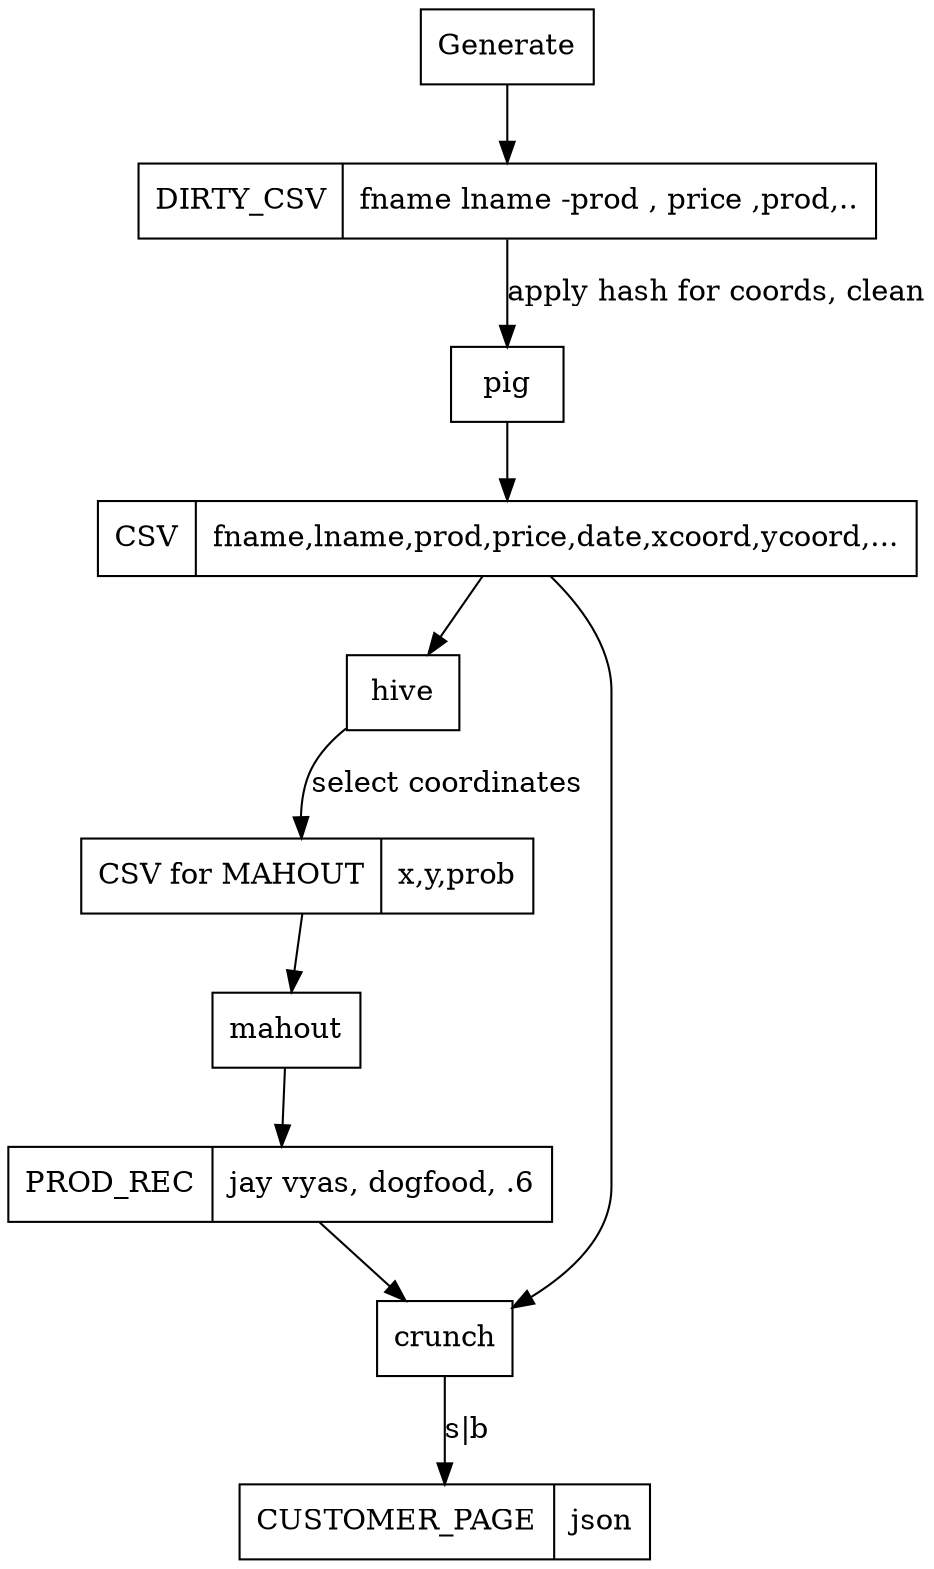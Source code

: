 digraph ethane {

   node [shape=record];
   CUSTOMER_PAGE [label="CUSTOMER_PAGE|json"];

   DIRTY_CSV [label="DIRTY_CSV|fname   lname -prod , price ,prod,.."];

   CSV [label="CSV|fname,lname,prod,price,date,xcoord,ycoord,..."];

   PROD_REC [label="PROD_REC  | jay vyas, dogfood, .6"];


MAHOUT_VIEW [label="CSV for MAHOUT | x,y,prob"];

   Generate -> DIRTY_CSV ;
   DIRTY_CSV -> pig [label="apply hash for coords, clean"];  
   pig -> CSV [Shape="record"];

   CSV -> hive ; 
   hive -> MAHOUT_VIEW [label="select coordinates"];          
    MAHOUT_VIEW -> mahout -> PROD_REC ;
   PROD_REC  -> crunch
   CSV -> crunch ; 
   crunch -> CUSTOMER_PAGE [label="s|b"];
}
        
